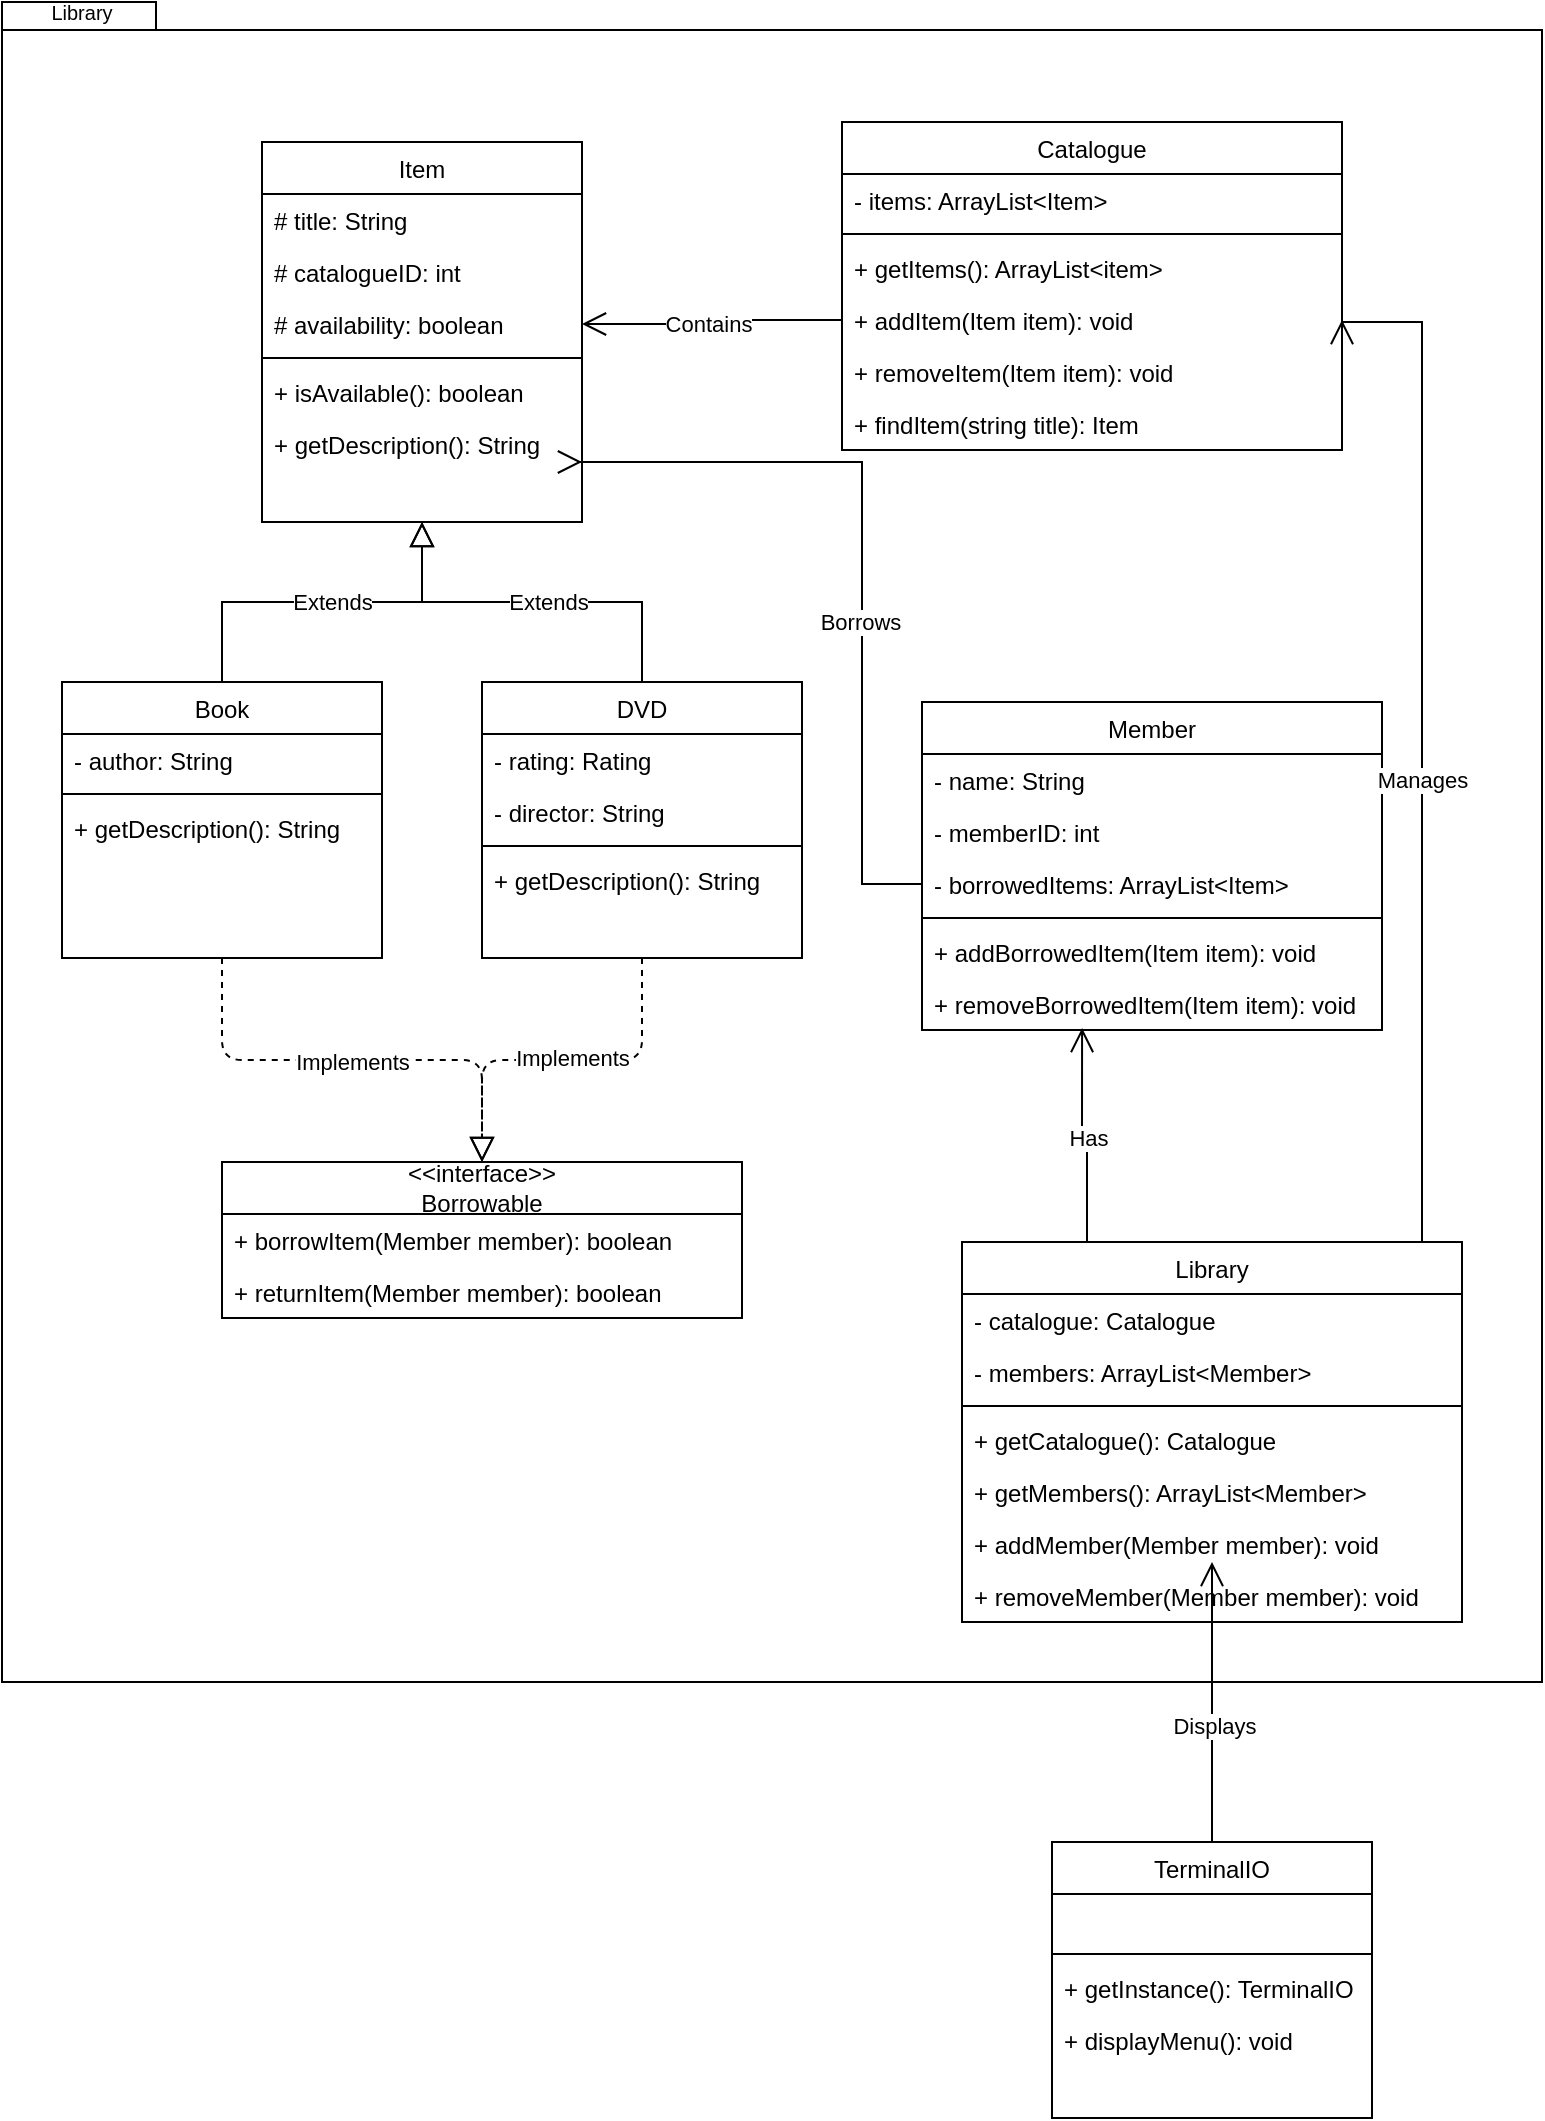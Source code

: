 <mxfile version="24.2.2" type="device">
  <diagram id="C5RBs43oDa-KdzZeNtuy" name="Page-1">
    <mxGraphModel dx="1434" dy="772" grid="1" gridSize="10" guides="1" tooltips="1" connect="1" arrows="1" fold="1" page="1" pageScale="1" pageWidth="827" pageHeight="1169" math="0" shadow="0">
      <root>
        <mxCell id="WIyWlLk6GJQsqaUBKTNV-0" />
        <mxCell id="WIyWlLk6GJQsqaUBKTNV-1" parent="WIyWlLk6GJQsqaUBKTNV-0" />
        <mxCell id="sDmbuZlIlqzP2ajViQI1-0" value="" style="shape=folder;fontStyle=1;spacingTop=10;tabWidth=40;tabHeight=14;tabPosition=left;html=1;whiteSpace=wrap;" vertex="1" parent="WIyWlLk6GJQsqaUBKTNV-1">
          <mxGeometry x="20" y="10" width="770" height="840" as="geometry" />
        </mxCell>
        <mxCell id="zkfFHV4jXpPFQw0GAbJ--0" value="Item" style="swimlane;fontStyle=0;align=center;verticalAlign=top;childLayout=stackLayout;horizontal=1;startSize=26;horizontalStack=0;resizeParent=1;resizeLast=0;collapsible=1;marginBottom=0;rounded=0;shadow=0;strokeWidth=1;" parent="WIyWlLk6GJQsqaUBKTNV-1" vertex="1">
          <mxGeometry x="150" y="80" width="160" height="190" as="geometry">
            <mxRectangle x="230" y="140" width="160" height="26" as="alternateBounds" />
          </mxGeometry>
        </mxCell>
        <mxCell id="zkfFHV4jXpPFQw0GAbJ--1" value="# title: String" style="text;align=left;verticalAlign=top;spacingLeft=4;spacingRight=4;overflow=hidden;rotatable=0;points=[[0,0.5],[1,0.5]];portConstraint=eastwest;" parent="zkfFHV4jXpPFQw0GAbJ--0" vertex="1">
          <mxGeometry y="26" width="160" height="26" as="geometry" />
        </mxCell>
        <mxCell id="OsS2CxHE7FvgoO20CWTL-3" value="# catalogueID: int" style="text;align=left;verticalAlign=top;spacingLeft=4;spacingRight=4;overflow=hidden;rotatable=0;points=[[0,0.5],[1,0.5]];portConstraint=eastwest;" parent="zkfFHV4jXpPFQw0GAbJ--0" vertex="1">
          <mxGeometry y="52" width="160" height="26" as="geometry" />
        </mxCell>
        <mxCell id="zkfFHV4jXpPFQw0GAbJ--2" value="# availability: boolean" style="text;align=left;verticalAlign=top;spacingLeft=4;spacingRight=4;overflow=hidden;rotatable=0;points=[[0,0.5],[1,0.5]];portConstraint=eastwest;rounded=0;shadow=0;html=0;" parent="zkfFHV4jXpPFQw0GAbJ--0" vertex="1">
          <mxGeometry y="78" width="160" height="26" as="geometry" />
        </mxCell>
        <mxCell id="zkfFHV4jXpPFQw0GAbJ--4" value="" style="line;html=1;strokeWidth=1;align=left;verticalAlign=middle;spacingTop=-1;spacingLeft=3;spacingRight=3;rotatable=0;labelPosition=right;points=[];portConstraint=eastwest;" parent="zkfFHV4jXpPFQw0GAbJ--0" vertex="1">
          <mxGeometry y="104" width="160" height="8" as="geometry" />
        </mxCell>
        <mxCell id="sDmbuZlIlqzP2ajViQI1-12" value="+ isAvailable(): boolean" style="text;align=left;verticalAlign=top;spacingLeft=4;spacingRight=4;overflow=hidden;rotatable=0;points=[[0,0.5],[1,0.5]];portConstraint=eastwest;" vertex="1" parent="zkfFHV4jXpPFQw0GAbJ--0">
          <mxGeometry y="112" width="160" height="26" as="geometry" />
        </mxCell>
        <mxCell id="OsS2CxHE7FvgoO20CWTL-2" value="+ getDescription(): String" style="text;align=left;verticalAlign=top;spacingLeft=4;spacingRight=4;overflow=hidden;rotatable=0;points=[[0,0.5],[1,0.5]];portConstraint=eastwest;" parent="zkfFHV4jXpPFQw0GAbJ--0" vertex="1">
          <mxGeometry y="138" width="160" height="26" as="geometry" />
        </mxCell>
        <mxCell id="OsS2CxHE7FvgoO20CWTL-24" style="edgeStyle=orthogonalEdgeStyle;rounded=1;orthogonalLoop=1;jettySize=auto;html=1;exitX=0.5;exitY=1;exitDx=0;exitDy=0;dashed=1;endArrow=block;endFill=0;strokeWidth=1;jumpSize=6;curved=0;flowAnimation=0;endSize=10;" parent="WIyWlLk6GJQsqaUBKTNV-1" source="zkfFHV4jXpPFQw0GAbJ--6" target="OsS2CxHE7FvgoO20CWTL-16" edge="1">
          <mxGeometry relative="1" as="geometry" />
        </mxCell>
        <mxCell id="OsS2CxHE7FvgoO20CWTL-27" value="Implements" style="edgeLabel;html=1;align=center;verticalAlign=middle;resizable=0;points=[];" parent="OsS2CxHE7FvgoO20CWTL-24" vertex="1" connectable="0">
          <mxGeometry y="-1" relative="1" as="geometry">
            <mxPoint as="offset" />
          </mxGeometry>
        </mxCell>
        <mxCell id="zkfFHV4jXpPFQw0GAbJ--6" value="Book" style="swimlane;fontStyle=0;align=center;verticalAlign=top;childLayout=stackLayout;horizontal=1;startSize=26;horizontalStack=0;resizeParent=1;resizeLast=0;collapsible=1;marginBottom=0;rounded=0;shadow=0;strokeWidth=1;" parent="WIyWlLk6GJQsqaUBKTNV-1" vertex="1">
          <mxGeometry x="50" y="350" width="160" height="138" as="geometry">
            <mxRectangle x="130" y="380" width="160" height="26" as="alternateBounds" />
          </mxGeometry>
        </mxCell>
        <mxCell id="zkfFHV4jXpPFQw0GAbJ--7" value="- author: String" style="text;align=left;verticalAlign=top;spacingLeft=4;spacingRight=4;overflow=hidden;rotatable=0;points=[[0,0.5],[1,0.5]];portConstraint=eastwest;" parent="zkfFHV4jXpPFQw0GAbJ--6" vertex="1">
          <mxGeometry y="26" width="160" height="26" as="geometry" />
        </mxCell>
        <mxCell id="zkfFHV4jXpPFQw0GAbJ--9" value="" style="line;html=1;strokeWidth=1;align=left;verticalAlign=middle;spacingTop=-1;spacingLeft=3;spacingRight=3;rotatable=0;labelPosition=right;points=[];portConstraint=eastwest;" parent="zkfFHV4jXpPFQw0GAbJ--6" vertex="1">
          <mxGeometry y="52" width="160" height="8" as="geometry" />
        </mxCell>
        <mxCell id="zkfFHV4jXpPFQw0GAbJ--10" value="+ getDescription(): String" style="text;align=left;verticalAlign=top;spacingLeft=4;spacingRight=4;overflow=hidden;rotatable=0;points=[[0,0.5],[1,0.5]];portConstraint=eastwest;fontStyle=0" parent="zkfFHV4jXpPFQw0GAbJ--6" vertex="1">
          <mxGeometry y="60" width="160" height="26" as="geometry" />
        </mxCell>
        <mxCell id="zkfFHV4jXpPFQw0GAbJ--12" value="" style="endArrow=block;endSize=10;endFill=0;shadow=0;strokeWidth=1;rounded=0;curved=0;edgeStyle=elbowEdgeStyle;elbow=vertical;" parent="WIyWlLk6GJQsqaUBKTNV-1" source="zkfFHV4jXpPFQw0GAbJ--6" target="zkfFHV4jXpPFQw0GAbJ--0" edge="1">
          <mxGeometry width="160" relative="1" as="geometry">
            <mxPoint x="130" y="193" as="sourcePoint" />
            <mxPoint x="130" y="193" as="targetPoint" />
          </mxGeometry>
        </mxCell>
        <mxCell id="OsS2CxHE7FvgoO20CWTL-29" value="Extends" style="edgeLabel;html=1;align=center;verticalAlign=middle;resizable=0;points=[];" parent="zkfFHV4jXpPFQw0GAbJ--12" vertex="1" connectable="0">
          <mxGeometry x="0.055" relative="1" as="geometry">
            <mxPoint as="offset" />
          </mxGeometry>
        </mxCell>
        <mxCell id="zkfFHV4jXpPFQw0GAbJ--16" value="" style="endArrow=block;endSize=10;endFill=0;shadow=0;strokeWidth=1;rounded=0;curved=0;edgeStyle=elbowEdgeStyle;elbow=vertical;" parent="WIyWlLk6GJQsqaUBKTNV-1" source="OsS2CxHE7FvgoO20CWTL-7" target="zkfFHV4jXpPFQw0GAbJ--0" edge="1">
          <mxGeometry width="160" relative="1" as="geometry">
            <mxPoint x="340" y="350" as="sourcePoint" />
            <mxPoint x="240" y="261" as="targetPoint" />
          </mxGeometry>
        </mxCell>
        <mxCell id="OsS2CxHE7FvgoO20CWTL-30" value="Extends" style="edgeLabel;html=1;align=center;verticalAlign=middle;resizable=0;points=[];" parent="zkfFHV4jXpPFQw0GAbJ--16" vertex="1" connectable="0">
          <mxGeometry x="-0.081" relative="1" as="geometry">
            <mxPoint as="offset" />
          </mxGeometry>
        </mxCell>
        <mxCell id="OsS2CxHE7FvgoO20CWTL-7" value="DVD" style="swimlane;fontStyle=0;align=center;verticalAlign=top;childLayout=stackLayout;horizontal=1;startSize=26;horizontalStack=0;resizeParent=1;resizeLast=0;collapsible=1;marginBottom=0;rounded=0;shadow=0;strokeWidth=1;" parent="WIyWlLk6GJQsqaUBKTNV-1" vertex="1">
          <mxGeometry x="260" y="350" width="160" height="138" as="geometry">
            <mxRectangle x="130" y="380" width="160" height="26" as="alternateBounds" />
          </mxGeometry>
        </mxCell>
        <mxCell id="OsS2CxHE7FvgoO20CWTL-8" value="- rating: Rating" style="text;align=left;verticalAlign=top;spacingLeft=4;spacingRight=4;overflow=hidden;rotatable=0;points=[[0,0.5],[1,0.5]];portConstraint=eastwest;" parent="OsS2CxHE7FvgoO20CWTL-7" vertex="1">
          <mxGeometry y="26" width="160" height="26" as="geometry" />
        </mxCell>
        <mxCell id="OsS2CxHE7FvgoO20CWTL-11" value="- director: String" style="text;align=left;verticalAlign=top;spacingLeft=4;spacingRight=4;overflow=hidden;rotatable=0;points=[[0,0.5],[1,0.5]];portConstraint=eastwest;" parent="OsS2CxHE7FvgoO20CWTL-7" vertex="1">
          <mxGeometry y="52" width="160" height="26" as="geometry" />
        </mxCell>
        <mxCell id="OsS2CxHE7FvgoO20CWTL-9" value="" style="line;html=1;strokeWidth=1;align=left;verticalAlign=middle;spacingTop=-1;spacingLeft=3;spacingRight=3;rotatable=0;labelPosition=right;points=[];portConstraint=eastwest;" parent="OsS2CxHE7FvgoO20CWTL-7" vertex="1">
          <mxGeometry y="78" width="160" height="8" as="geometry" />
        </mxCell>
        <mxCell id="OsS2CxHE7FvgoO20CWTL-10" value="+ getDescription(): String" style="text;align=left;verticalAlign=top;spacingLeft=4;spacingRight=4;overflow=hidden;rotatable=0;points=[[0,0.5],[1,0.5]];portConstraint=eastwest;fontStyle=0" parent="OsS2CxHE7FvgoO20CWTL-7" vertex="1">
          <mxGeometry y="86" width="160" height="26" as="geometry" />
        </mxCell>
        <mxCell id="OsS2CxHE7FvgoO20CWTL-16" value="&amp;lt;&amp;lt;interface&amp;gt;&amp;gt;&lt;div&gt;Borrowable&lt;/div&gt;" style="swimlane;fontStyle=0;childLayout=stackLayout;horizontal=1;startSize=26;fillColor=none;horizontalStack=0;resizeParent=1;resizeParentMax=0;resizeLast=0;collapsible=1;marginBottom=0;whiteSpace=wrap;html=1;" parent="WIyWlLk6GJQsqaUBKTNV-1" vertex="1">
          <mxGeometry x="130" y="590" width="260" height="78" as="geometry">
            <mxRectangle x="190" y="530" width="110" height="40" as="alternateBounds" />
          </mxGeometry>
        </mxCell>
        <mxCell id="OsS2CxHE7FvgoO20CWTL-17" value="+ borrowItem(Member member): boolean" style="text;strokeColor=none;fillColor=none;align=left;verticalAlign=top;spacingLeft=4;spacingRight=4;overflow=hidden;rotatable=0;points=[[0,0.5],[1,0.5]];portConstraint=eastwest;whiteSpace=wrap;html=1;" parent="OsS2CxHE7FvgoO20CWTL-16" vertex="1">
          <mxGeometry y="26" width="260" height="26" as="geometry" />
        </mxCell>
        <mxCell id="OsS2CxHE7FvgoO20CWTL-18" value="+ returnItem(Member member): boolean" style="text;strokeColor=none;fillColor=none;align=left;verticalAlign=top;spacingLeft=4;spacingRight=4;overflow=hidden;rotatable=0;points=[[0,0.5],[1,0.5]];portConstraint=eastwest;whiteSpace=wrap;html=1;" parent="OsS2CxHE7FvgoO20CWTL-16" vertex="1">
          <mxGeometry y="52" width="260" height="26" as="geometry" />
        </mxCell>
        <mxCell id="OsS2CxHE7FvgoO20CWTL-25" style="edgeStyle=orthogonalEdgeStyle;rounded=1;orthogonalLoop=1;jettySize=auto;html=1;exitX=0.5;exitY=1;exitDx=0;exitDy=0;dashed=1;endArrow=block;endFill=0;strokeWidth=1;jumpSize=6;curved=0;flowAnimation=0;entryX=0.5;entryY=0;entryDx=0;entryDy=0;endSize=10;" parent="WIyWlLk6GJQsqaUBKTNV-1" source="OsS2CxHE7FvgoO20CWTL-7" target="OsS2CxHE7FvgoO20CWTL-16" edge="1">
          <mxGeometry relative="1" as="geometry">
            <mxPoint x="140" y="498" as="sourcePoint" />
            <mxPoint x="250" y="600" as="targetPoint" />
          </mxGeometry>
        </mxCell>
        <mxCell id="OsS2CxHE7FvgoO20CWTL-28" value="Implements" style="edgeLabel;html=1;align=center;verticalAlign=middle;resizable=0;points=[];" parent="OsS2CxHE7FvgoO20CWTL-25" vertex="1" connectable="0">
          <mxGeometry x="-0.05" y="-1" relative="1" as="geometry">
            <mxPoint as="offset" />
          </mxGeometry>
        </mxCell>
        <mxCell id="OsS2CxHE7FvgoO20CWTL-31" value="Catalogue" style="swimlane;fontStyle=0;align=center;verticalAlign=top;childLayout=stackLayout;horizontal=1;startSize=26;horizontalStack=0;resizeParent=1;resizeLast=0;collapsible=1;marginBottom=0;rounded=0;shadow=0;strokeWidth=1;" parent="WIyWlLk6GJQsqaUBKTNV-1" vertex="1">
          <mxGeometry x="440" y="70" width="250" height="164" as="geometry">
            <mxRectangle x="130" y="380" width="160" height="26" as="alternateBounds" />
          </mxGeometry>
        </mxCell>
        <mxCell id="OsS2CxHE7FvgoO20CWTL-32" value="- items: ArrayList&lt;Item&gt;" style="text;align=left;verticalAlign=top;spacingLeft=4;spacingRight=4;overflow=hidden;rotatable=0;points=[[0,0.5],[1,0.5]];portConstraint=eastwest;" parent="OsS2CxHE7FvgoO20CWTL-31" vertex="1">
          <mxGeometry y="26" width="250" height="26" as="geometry" />
        </mxCell>
        <mxCell id="OsS2CxHE7FvgoO20CWTL-33" value="" style="line;html=1;strokeWidth=1;align=left;verticalAlign=middle;spacingTop=-1;spacingLeft=3;spacingRight=3;rotatable=0;labelPosition=right;points=[];portConstraint=eastwest;" parent="OsS2CxHE7FvgoO20CWTL-31" vertex="1">
          <mxGeometry y="52" width="250" height="8" as="geometry" />
        </mxCell>
        <mxCell id="sDmbuZlIlqzP2ajViQI1-9" value="+ getItems(): ArrayList&lt;item&gt;" style="text;align=left;verticalAlign=top;spacingLeft=4;spacingRight=4;overflow=hidden;rotatable=0;points=[[0,0.5],[1,0.5]];portConstraint=eastwest;fontStyle=0" vertex="1" parent="OsS2CxHE7FvgoO20CWTL-31">
          <mxGeometry y="60" width="250" height="26" as="geometry" />
        </mxCell>
        <mxCell id="OsS2CxHE7FvgoO20CWTL-34" value="+ addItem(Item item): void" style="text;align=left;verticalAlign=top;spacingLeft=4;spacingRight=4;overflow=hidden;rotatable=0;points=[[0,0.5],[1,0.5]];portConstraint=eastwest;fontStyle=0" parent="OsS2CxHE7FvgoO20CWTL-31" vertex="1">
          <mxGeometry y="86" width="250" height="26" as="geometry" />
        </mxCell>
        <mxCell id="OsS2CxHE7FvgoO20CWTL-36" value="+ removeItem(Item item): void" style="text;align=left;verticalAlign=top;spacingLeft=4;spacingRight=4;overflow=hidden;rotatable=0;points=[[0,0.5],[1,0.5]];portConstraint=eastwest;fontStyle=0" parent="OsS2CxHE7FvgoO20CWTL-31" vertex="1">
          <mxGeometry y="112" width="250" height="26" as="geometry" />
        </mxCell>
        <mxCell id="OsS2CxHE7FvgoO20CWTL-37" value="+ findItem(string title): Item" style="text;align=left;verticalAlign=top;spacingLeft=4;spacingRight=4;overflow=hidden;rotatable=0;points=[[0,0.5],[1,0.5]];portConstraint=eastwest;fontStyle=0" parent="OsS2CxHE7FvgoO20CWTL-31" vertex="1">
          <mxGeometry y="138" width="250" height="26" as="geometry" />
        </mxCell>
        <mxCell id="OsS2CxHE7FvgoO20CWTL-39" style="edgeStyle=orthogonalEdgeStyle;rounded=0;orthogonalLoop=1;jettySize=auto;html=1;entryX=1;entryY=0.5;entryDx=0;entryDy=0;exitX=0;exitY=0.5;exitDx=0;exitDy=0;endArrow=open;endFill=0;endSize=10;" parent="WIyWlLk6GJQsqaUBKTNV-1" source="OsS2CxHE7FvgoO20CWTL-34" target="zkfFHV4jXpPFQw0GAbJ--2" edge="1">
          <mxGeometry relative="1" as="geometry" />
        </mxCell>
        <mxCell id="OsS2CxHE7FvgoO20CWTL-40" value="Contains" style="edgeLabel;html=1;align=center;verticalAlign=middle;resizable=0;points=[];" parent="OsS2CxHE7FvgoO20CWTL-39" vertex="1" connectable="0">
          <mxGeometry x="0.045" relative="1" as="geometry">
            <mxPoint as="offset" />
          </mxGeometry>
        </mxCell>
        <mxCell id="OsS2CxHE7FvgoO20CWTL-41" value="Member" style="swimlane;fontStyle=0;align=center;verticalAlign=top;childLayout=stackLayout;horizontal=1;startSize=26;horizontalStack=0;resizeParent=1;resizeLast=0;collapsible=1;marginBottom=0;rounded=0;shadow=0;strokeWidth=1;" parent="WIyWlLk6GJQsqaUBKTNV-1" vertex="1">
          <mxGeometry x="480" y="360" width="230" height="164" as="geometry">
            <mxRectangle x="130" y="380" width="160" height="26" as="alternateBounds" />
          </mxGeometry>
        </mxCell>
        <mxCell id="OsS2CxHE7FvgoO20CWTL-42" value="- name: String" style="text;align=left;verticalAlign=top;spacingLeft=4;spacingRight=4;overflow=hidden;rotatable=0;points=[[0,0.5],[1,0.5]];portConstraint=eastwest;" parent="OsS2CxHE7FvgoO20CWTL-41" vertex="1">
          <mxGeometry y="26" width="230" height="26" as="geometry" />
        </mxCell>
        <mxCell id="OsS2CxHE7FvgoO20CWTL-45" value="- memberID: int" style="text;align=left;verticalAlign=top;spacingLeft=4;spacingRight=4;overflow=hidden;rotatable=0;points=[[0,0.5],[1,0.5]];portConstraint=eastwest;" parent="OsS2CxHE7FvgoO20CWTL-41" vertex="1">
          <mxGeometry y="52" width="230" height="26" as="geometry" />
        </mxCell>
        <mxCell id="OsS2CxHE7FvgoO20CWTL-47" value="- borrowedItems: ArrayList&lt;Item&gt;" style="text;align=left;verticalAlign=top;spacingLeft=4;spacingRight=4;overflow=hidden;rotatable=0;points=[[0,0.5],[1,0.5]];portConstraint=eastwest;" parent="OsS2CxHE7FvgoO20CWTL-41" vertex="1">
          <mxGeometry y="78" width="230" height="26" as="geometry" />
        </mxCell>
        <mxCell id="OsS2CxHE7FvgoO20CWTL-43" value="" style="line;html=1;strokeWidth=1;align=left;verticalAlign=middle;spacingTop=-1;spacingLeft=3;spacingRight=3;rotatable=0;labelPosition=right;points=[];portConstraint=eastwest;" parent="OsS2CxHE7FvgoO20CWTL-41" vertex="1">
          <mxGeometry y="104" width="230" height="8" as="geometry" />
        </mxCell>
        <mxCell id="OsS2CxHE7FvgoO20CWTL-44" value="+ addBorrowedItem(Item item): void" style="text;align=left;verticalAlign=top;spacingLeft=4;spacingRight=4;overflow=hidden;rotatable=0;points=[[0,0.5],[1,0.5]];portConstraint=eastwest;fontStyle=0" parent="OsS2CxHE7FvgoO20CWTL-41" vertex="1">
          <mxGeometry y="112" width="230" height="26" as="geometry" />
        </mxCell>
        <mxCell id="OsS2CxHE7FvgoO20CWTL-46" value="+ removeBorrowedItem(Item item): void" style="text;align=left;verticalAlign=top;spacingLeft=4;spacingRight=4;overflow=hidden;rotatable=0;points=[[0,0.5],[1,0.5]];portConstraint=eastwest;fontStyle=0" parent="OsS2CxHE7FvgoO20CWTL-41" vertex="1">
          <mxGeometry y="138" width="230" height="26" as="geometry" />
        </mxCell>
        <mxCell id="OsS2CxHE7FvgoO20CWTL-48" style="edgeStyle=orthogonalEdgeStyle;rounded=0;orthogonalLoop=1;jettySize=auto;html=1;endArrow=open;endFill=0;endSize=10;" parent="WIyWlLk6GJQsqaUBKTNV-1" source="OsS2CxHE7FvgoO20CWTL-47" edge="1">
          <mxGeometry relative="1" as="geometry">
            <mxPoint x="310" y="240" as="targetPoint" />
            <Array as="points">
              <mxPoint x="450" y="451" />
              <mxPoint x="450" y="240" />
              <mxPoint x="309" y="240" />
            </Array>
          </mxGeometry>
        </mxCell>
        <mxCell id="OsS2CxHE7FvgoO20CWTL-49" value="Borrows" style="edgeLabel;html=1;align=center;verticalAlign=middle;resizable=0;points=[];" parent="OsS2CxHE7FvgoO20CWTL-48" vertex="1" connectable="0">
          <mxGeometry x="-0.158" y="1" relative="1" as="geometry">
            <mxPoint as="offset" />
          </mxGeometry>
        </mxCell>
        <mxCell id="OsS2CxHE7FvgoO20CWTL-59" style="edgeStyle=orthogonalEdgeStyle;rounded=0;orthogonalLoop=1;jettySize=auto;html=1;entryX=1;entryY=0.5;entryDx=0;entryDy=0;endSize=10;endArrow=open;endFill=0;" parent="WIyWlLk6GJQsqaUBKTNV-1" source="OsS2CxHE7FvgoO20CWTL-50" target="OsS2CxHE7FvgoO20CWTL-34" edge="1">
          <mxGeometry relative="1" as="geometry">
            <Array as="points">
              <mxPoint x="730" y="170" />
            </Array>
          </mxGeometry>
        </mxCell>
        <mxCell id="OsS2CxHE7FvgoO20CWTL-60" value="Manages" style="edgeLabel;html=1;align=center;verticalAlign=middle;resizable=0;points=[];" parent="OsS2CxHE7FvgoO20CWTL-59" vertex="1" connectable="0">
          <mxGeometry x="-0.075" relative="1" as="geometry">
            <mxPoint as="offset" />
          </mxGeometry>
        </mxCell>
        <mxCell id="OsS2CxHE7FvgoO20CWTL-50" value="Library" style="swimlane;fontStyle=0;align=center;verticalAlign=top;childLayout=stackLayout;horizontal=1;startSize=26;horizontalStack=0;resizeParent=1;resizeLast=0;collapsible=1;marginBottom=0;rounded=0;shadow=0;strokeWidth=1;" parent="WIyWlLk6GJQsqaUBKTNV-1" vertex="1">
          <mxGeometry x="500" y="630" width="250" height="190" as="geometry">
            <mxRectangle x="130" y="380" width="160" height="26" as="alternateBounds" />
          </mxGeometry>
        </mxCell>
        <mxCell id="OsS2CxHE7FvgoO20CWTL-51" value="- catalogue: Catalogue" style="text;align=left;verticalAlign=top;spacingLeft=4;spacingRight=4;overflow=hidden;rotatable=0;points=[[0,0.5],[1,0.5]];portConstraint=eastwest;" parent="OsS2CxHE7FvgoO20CWTL-50" vertex="1">
          <mxGeometry y="26" width="250" height="26" as="geometry" />
        </mxCell>
        <mxCell id="OsS2CxHE7FvgoO20CWTL-54" value="- members: ArrayList&lt;Member&gt;" style="text;align=left;verticalAlign=top;spacingLeft=4;spacingRight=4;overflow=hidden;rotatable=0;points=[[0,0.5],[1,0.5]];portConstraint=eastwest;" parent="OsS2CxHE7FvgoO20CWTL-50" vertex="1">
          <mxGeometry y="52" width="250" height="26" as="geometry" />
        </mxCell>
        <mxCell id="OsS2CxHE7FvgoO20CWTL-52" value="" style="line;html=1;strokeWidth=1;align=left;verticalAlign=middle;spacingTop=-1;spacingLeft=3;spacingRight=3;rotatable=0;labelPosition=right;points=[];portConstraint=eastwest;" parent="OsS2CxHE7FvgoO20CWTL-50" vertex="1">
          <mxGeometry y="78" width="250" height="8" as="geometry" />
        </mxCell>
        <mxCell id="sDmbuZlIlqzP2ajViQI1-11" value="+ getCatalogue(): Catalogue" style="text;align=left;verticalAlign=top;spacingLeft=4;spacingRight=4;overflow=hidden;rotatable=0;points=[[0,0.5],[1,0.5]];portConstraint=eastwest;fontStyle=0" vertex="1" parent="OsS2CxHE7FvgoO20CWTL-50">
          <mxGeometry y="86" width="250" height="26" as="geometry" />
        </mxCell>
        <mxCell id="sDmbuZlIlqzP2ajViQI1-10" value="+ getMembers(): ArrayList&lt;Member&gt;" style="text;align=left;verticalAlign=top;spacingLeft=4;spacingRight=4;overflow=hidden;rotatable=0;points=[[0,0.5],[1,0.5]];portConstraint=eastwest;fontStyle=0" vertex="1" parent="OsS2CxHE7FvgoO20CWTL-50">
          <mxGeometry y="112" width="250" height="26" as="geometry" />
        </mxCell>
        <mxCell id="OsS2CxHE7FvgoO20CWTL-53" value="+ addMember(Member member): void" style="text;align=left;verticalAlign=top;spacingLeft=4;spacingRight=4;overflow=hidden;rotatable=0;points=[[0,0.5],[1,0.5]];portConstraint=eastwest;fontStyle=0" parent="OsS2CxHE7FvgoO20CWTL-50" vertex="1">
          <mxGeometry y="138" width="250" height="26" as="geometry" />
        </mxCell>
        <mxCell id="OsS2CxHE7FvgoO20CWTL-55" value="+ removeMember(Member member): void" style="text;align=left;verticalAlign=top;spacingLeft=4;spacingRight=4;overflow=hidden;rotatable=0;points=[[0,0.5],[1,0.5]];portConstraint=eastwest;fontStyle=0" parent="OsS2CxHE7FvgoO20CWTL-50" vertex="1">
          <mxGeometry y="164" width="250" height="26" as="geometry" />
        </mxCell>
        <mxCell id="OsS2CxHE7FvgoO20CWTL-57" style="edgeStyle=orthogonalEdgeStyle;rounded=0;orthogonalLoop=1;jettySize=auto;html=1;exitX=0.25;exitY=0;exitDx=0;exitDy=0;entryX=0.348;entryY=0.962;entryDx=0;entryDy=0;entryPerimeter=0;endArrow=open;endFill=0;endSize=10;" parent="WIyWlLk6GJQsqaUBKTNV-1" source="OsS2CxHE7FvgoO20CWTL-50" target="OsS2CxHE7FvgoO20CWTL-46" edge="1">
          <mxGeometry relative="1" as="geometry" />
        </mxCell>
        <mxCell id="OsS2CxHE7FvgoO20CWTL-58" value="Has" style="edgeLabel;html=1;align=center;verticalAlign=middle;resizable=0;points=[];" parent="OsS2CxHE7FvgoO20CWTL-57" vertex="1" connectable="0">
          <mxGeometry x="-0.021" y="1" relative="1" as="geometry">
            <mxPoint x="1" as="offset" />
          </mxGeometry>
        </mxCell>
        <mxCell id="sDmbuZlIlqzP2ajViQI1-1" value="Library" style="text;html=1;align=center;verticalAlign=middle;whiteSpace=wrap;rounded=0;fontSize=10;" vertex="1" parent="WIyWlLk6GJQsqaUBKTNV-1">
          <mxGeometry x="40" y="10" width="40" height="10" as="geometry" />
        </mxCell>
        <mxCell id="sDmbuZlIlqzP2ajViQI1-2" value="TerminalIO" style="swimlane;fontStyle=0;align=center;verticalAlign=top;childLayout=stackLayout;horizontal=1;startSize=26;horizontalStack=0;resizeParent=1;resizeLast=0;collapsible=1;marginBottom=0;rounded=0;shadow=0;strokeWidth=1;" vertex="1" parent="WIyWlLk6GJQsqaUBKTNV-1">
          <mxGeometry x="545" y="930" width="160" height="138" as="geometry">
            <mxRectangle x="130" y="380" width="160" height="26" as="alternateBounds" />
          </mxGeometry>
        </mxCell>
        <mxCell id="sDmbuZlIlqzP2ajViQI1-3" value=" " style="text;align=left;verticalAlign=top;spacingLeft=4;spacingRight=4;overflow=hidden;rotatable=0;points=[[0,0.5],[1,0.5]];portConstraint=eastwest;" vertex="1" parent="sDmbuZlIlqzP2ajViQI1-2">
          <mxGeometry y="26" width="160" height="26" as="geometry" />
        </mxCell>
        <mxCell id="sDmbuZlIlqzP2ajViQI1-4" value="" style="line;html=1;strokeWidth=1;align=left;verticalAlign=middle;spacingTop=-1;spacingLeft=3;spacingRight=3;rotatable=0;labelPosition=right;points=[];portConstraint=eastwest;" vertex="1" parent="sDmbuZlIlqzP2ajViQI1-2">
          <mxGeometry y="52" width="160" height="8" as="geometry" />
        </mxCell>
        <mxCell id="sDmbuZlIlqzP2ajViQI1-5" value="+ getInstance(): TerminalIO" style="text;align=left;verticalAlign=top;spacingLeft=4;spacingRight=4;overflow=hidden;rotatable=0;points=[[0,0.5],[1,0.5]];portConstraint=eastwest;fontStyle=0" vertex="1" parent="sDmbuZlIlqzP2ajViQI1-2">
          <mxGeometry y="60" width="160" height="26" as="geometry" />
        </mxCell>
        <mxCell id="sDmbuZlIlqzP2ajViQI1-6" value="+ displayMenu(): void" style="text;align=left;verticalAlign=top;spacingLeft=4;spacingRight=4;overflow=hidden;rotatable=0;points=[[0,0.5],[1,0.5]];portConstraint=eastwest;fontStyle=0" vertex="1" parent="sDmbuZlIlqzP2ajViQI1-2">
          <mxGeometry y="86" width="160" height="26" as="geometry" />
        </mxCell>
        <mxCell id="sDmbuZlIlqzP2ajViQI1-7" style="edgeStyle=orthogonalEdgeStyle;rounded=0;orthogonalLoop=1;jettySize=auto;html=1;endSize=10;endArrow=open;endFill=0;" edge="1" parent="WIyWlLk6GJQsqaUBKTNV-1" source="sDmbuZlIlqzP2ajViQI1-2">
          <mxGeometry relative="1" as="geometry">
            <mxPoint x="625" y="790" as="targetPoint" />
            <Array as="points">
              <mxPoint x="625" y="793" />
            </Array>
          </mxGeometry>
        </mxCell>
        <mxCell id="sDmbuZlIlqzP2ajViQI1-8" value="Displays" style="edgeLabel;html=1;align=center;verticalAlign=middle;resizable=0;points=[];" vertex="1" connectable="0" parent="sDmbuZlIlqzP2ajViQI1-7">
          <mxGeometry x="-0.171" y="-1" relative="1" as="geometry">
            <mxPoint as="offset" />
          </mxGeometry>
        </mxCell>
      </root>
    </mxGraphModel>
  </diagram>
</mxfile>

